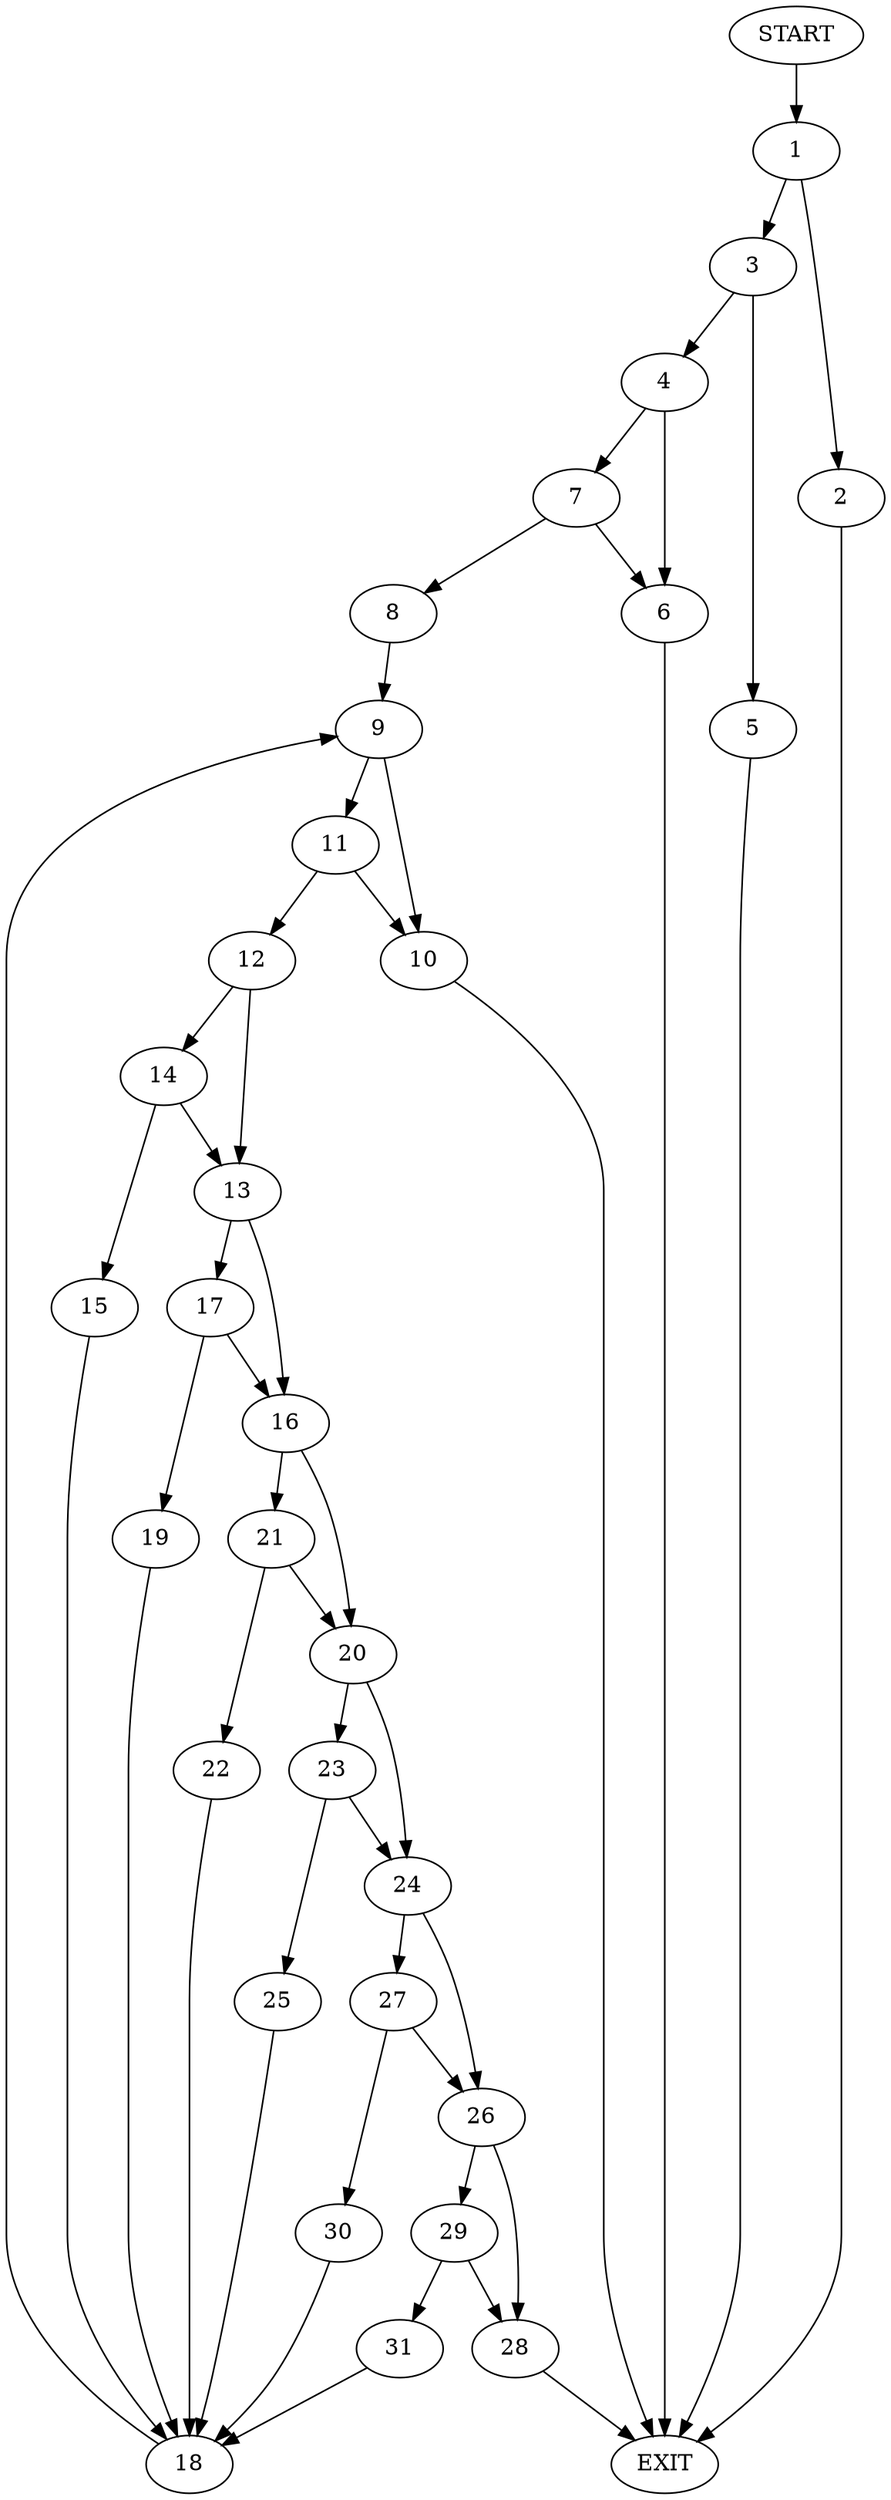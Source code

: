 digraph {
0 [label="START"]
32 [label="EXIT"]
0 -> 1
1 -> 2
1 -> 3
3 -> 4
3 -> 5
2 -> 32
5 -> 32
4 -> 6
4 -> 7
6 -> 32
7 -> 6
7 -> 8
8 -> 9
9 -> 10
9 -> 11
11 -> 12
11 -> 10
10 -> 32
12 -> 13
12 -> 14
14 -> 15
14 -> 13
13 -> 16
13 -> 17
15 -> 18
18 -> 9
17 -> 19
17 -> 16
16 -> 20
16 -> 21
19 -> 18
21 -> 22
21 -> 20
20 -> 23
20 -> 24
22 -> 18
23 -> 25
23 -> 24
24 -> 26
24 -> 27
25 -> 18
26 -> 28
26 -> 29
27 -> 30
27 -> 26
30 -> 18
29 -> 28
29 -> 31
28 -> 32
31 -> 18
}
